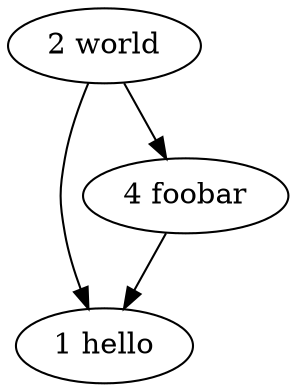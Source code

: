 digraph G {
  "1 hello"
  "2 world"
  "4 foobar"

  "2 world" -> "1 hello"
  "2 world" -> "4 foobar"
  "4 foobar" -> "1 hello"
}

